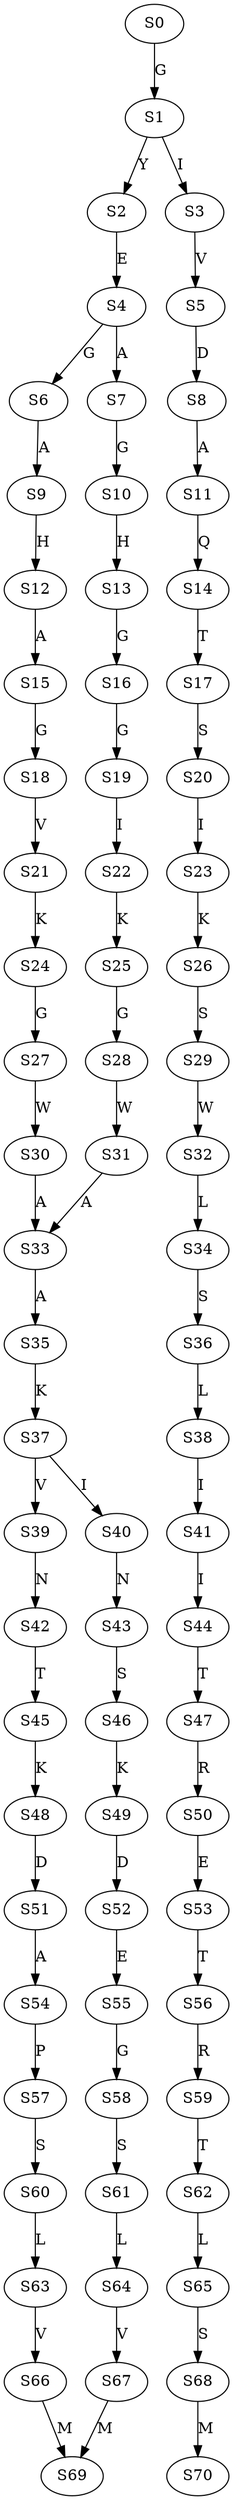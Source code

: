 strict digraph  {
	S0 -> S1 [ label = G ];
	S1 -> S2 [ label = Y ];
	S1 -> S3 [ label = I ];
	S2 -> S4 [ label = E ];
	S3 -> S5 [ label = V ];
	S4 -> S6 [ label = G ];
	S4 -> S7 [ label = A ];
	S5 -> S8 [ label = D ];
	S6 -> S9 [ label = A ];
	S7 -> S10 [ label = G ];
	S8 -> S11 [ label = A ];
	S9 -> S12 [ label = H ];
	S10 -> S13 [ label = H ];
	S11 -> S14 [ label = Q ];
	S12 -> S15 [ label = A ];
	S13 -> S16 [ label = G ];
	S14 -> S17 [ label = T ];
	S15 -> S18 [ label = G ];
	S16 -> S19 [ label = G ];
	S17 -> S20 [ label = S ];
	S18 -> S21 [ label = V ];
	S19 -> S22 [ label = I ];
	S20 -> S23 [ label = I ];
	S21 -> S24 [ label = K ];
	S22 -> S25 [ label = K ];
	S23 -> S26 [ label = K ];
	S24 -> S27 [ label = G ];
	S25 -> S28 [ label = G ];
	S26 -> S29 [ label = S ];
	S27 -> S30 [ label = W ];
	S28 -> S31 [ label = W ];
	S29 -> S32 [ label = W ];
	S30 -> S33 [ label = A ];
	S31 -> S33 [ label = A ];
	S32 -> S34 [ label = L ];
	S33 -> S35 [ label = A ];
	S34 -> S36 [ label = S ];
	S35 -> S37 [ label = K ];
	S36 -> S38 [ label = L ];
	S37 -> S39 [ label = V ];
	S37 -> S40 [ label = I ];
	S38 -> S41 [ label = I ];
	S39 -> S42 [ label = N ];
	S40 -> S43 [ label = N ];
	S41 -> S44 [ label = I ];
	S42 -> S45 [ label = T ];
	S43 -> S46 [ label = S ];
	S44 -> S47 [ label = T ];
	S45 -> S48 [ label = K ];
	S46 -> S49 [ label = K ];
	S47 -> S50 [ label = R ];
	S48 -> S51 [ label = D ];
	S49 -> S52 [ label = D ];
	S50 -> S53 [ label = E ];
	S51 -> S54 [ label = A ];
	S52 -> S55 [ label = E ];
	S53 -> S56 [ label = T ];
	S54 -> S57 [ label = P ];
	S55 -> S58 [ label = G ];
	S56 -> S59 [ label = R ];
	S57 -> S60 [ label = S ];
	S58 -> S61 [ label = S ];
	S59 -> S62 [ label = T ];
	S60 -> S63 [ label = L ];
	S61 -> S64 [ label = L ];
	S62 -> S65 [ label = L ];
	S63 -> S66 [ label = V ];
	S64 -> S67 [ label = V ];
	S65 -> S68 [ label = S ];
	S66 -> S69 [ label = M ];
	S67 -> S69 [ label = M ];
	S68 -> S70 [ label = M ];
}
